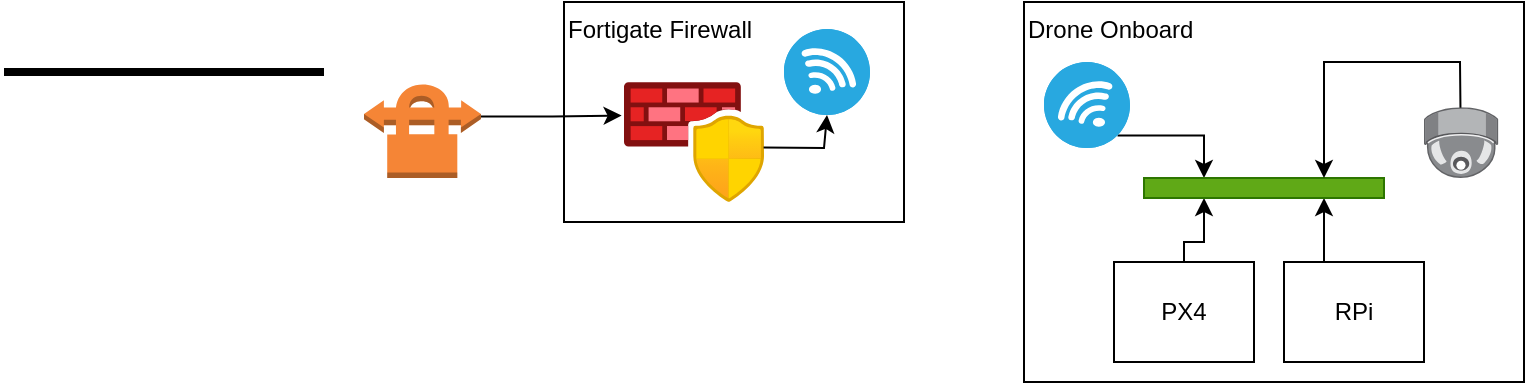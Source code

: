 <mxfile version="24.7.17">
  <diagram name="Page-1" id="CIQmJ90C-115Lp31ua7k">
    <mxGraphModel dx="946" dy="605" grid="1" gridSize="10" guides="1" tooltips="1" connect="1" arrows="1" fold="1" page="1" pageScale="1" pageWidth="850" pageHeight="1100" math="0" shadow="0">
      <root>
        <mxCell id="0" />
        <mxCell id="1" parent="0" />
        <mxCell id="EnCnA1M5K4a9lU9FgqN9-10" value="Drone Onboard" style="rounded=0;whiteSpace=wrap;html=1;verticalAlign=top;align=left;fillColor=none;" vertex="1" parent="1">
          <mxGeometry x="580" y="160" width="250" height="190" as="geometry" />
        </mxCell>
        <mxCell id="EnCnA1M5K4a9lU9FgqN9-9" value="Fortigate Firewall" style="rounded=0;whiteSpace=wrap;html=1;verticalAlign=top;align=left;fillColor=none;" vertex="1" parent="1">
          <mxGeometry x="350" y="160" width="170" height="110" as="geometry" />
        </mxCell>
        <mxCell id="EnCnA1M5K4a9lU9FgqN9-5" style="edgeStyle=orthogonalEdgeStyle;rounded=0;orthogonalLoop=1;jettySize=auto;html=1;exitX=1;exitY=0.36;exitDx=0;exitDy=0;exitPerimeter=0;entryX=-0.017;entryY=0.279;entryDx=0;entryDy=0;entryPerimeter=0;" edge="1" parent="1" source="EnCnA1M5K4a9lU9FgqN9-1" target="EnCnA1M5K4a9lU9FgqN9-4">
          <mxGeometry relative="1" as="geometry" />
        </mxCell>
        <mxCell id="EnCnA1M5K4a9lU9FgqN9-1" value="" style="outlineConnect=0;dashed=0;verticalLabelPosition=bottom;verticalAlign=top;align=center;html=1;shape=mxgraph.aws3.vpn_connection;fillColor=#F58536;gradientColor=none;" vertex="1" parent="1">
          <mxGeometry x="250" y="200" width="58.5" height="48" as="geometry" />
        </mxCell>
        <mxCell id="EnCnA1M5K4a9lU9FgqN9-3" value="" style="line;strokeWidth=4;html=1;perimeter=backbonePerimeter;points=[];outlineConnect=0;" vertex="1" parent="1">
          <mxGeometry x="70" y="190" width="160" height="10" as="geometry" />
        </mxCell>
        <mxCell id="EnCnA1M5K4a9lU9FgqN9-4" value="" style="image;aspect=fixed;html=1;points=[];align=center;fontSize=12;image=img/lib/azure2/networking/Azure_Firewall_Manager.svg;" vertex="1" parent="1">
          <mxGeometry x="380" y="200" width="70" height="60" as="geometry" />
        </mxCell>
        <mxCell id="EnCnA1M5K4a9lU9FgqN9-6" value="" style="fillColor=#28A8E0;verticalLabelPosition=bottom;sketch=0;html=1;strokeColor=#ffffff;verticalAlign=top;align=center;points=[[0.145,0.145,0],[0.5,0,0],[0.855,0.145,0],[1,0.5,0],[0.855,0.855,0],[0.5,1,0],[0.145,0.855,0],[0,0.5,0]];pointerEvents=1;shape=mxgraph.cisco_safe.compositeIcon;bgIcon=ellipse;resIcon=mxgraph.cisco_safe.capability.wireless_connection;" vertex="1" parent="1">
          <mxGeometry x="460" y="173.5" width="43" height="43" as="geometry" />
        </mxCell>
        <mxCell id="EnCnA1M5K4a9lU9FgqN9-7" value="" style="endArrow=classic;html=1;rounded=0;exitX=0.997;exitY=0.546;exitDx=0;exitDy=0;exitPerimeter=0;entryX=0.5;entryY=1;entryDx=0;entryDy=0;entryPerimeter=0;" edge="1" parent="1" source="EnCnA1M5K4a9lU9FgqN9-4" target="EnCnA1M5K4a9lU9FgqN9-6">
          <mxGeometry width="50" height="50" relative="1" as="geometry">
            <mxPoint x="480" y="290" as="sourcePoint" />
            <mxPoint x="530" y="240" as="targetPoint" />
            <Array as="points">
              <mxPoint x="480" y="233" />
            </Array>
          </mxGeometry>
        </mxCell>
        <mxCell id="EnCnA1M5K4a9lU9FgqN9-19" style="edgeStyle=orthogonalEdgeStyle;rounded=0;orthogonalLoop=1;jettySize=auto;html=1;exitX=0.145;exitY=0.855;exitDx=0;exitDy=0;exitPerimeter=0;entryX=0.25;entryY=0;entryDx=0;entryDy=0;" edge="1" parent="1" source="EnCnA1M5K4a9lU9FgqN9-8" target="EnCnA1M5K4a9lU9FgqN9-17">
          <mxGeometry relative="1" as="geometry" />
        </mxCell>
        <mxCell id="EnCnA1M5K4a9lU9FgqN9-8" value="" style="fillColor=#28A8E0;verticalLabelPosition=bottom;sketch=0;html=1;strokeColor=#ffffff;verticalAlign=top;align=center;points=[[0.145,0.145,0],[0.5,0,0],[0.855,0.145,0],[1,0.5,0],[0.855,0.855,0],[0.5,1,0],[0.145,0.855,0],[0,0.5,0]];pointerEvents=1;shape=mxgraph.cisco_safe.compositeIcon;bgIcon=ellipse;resIcon=mxgraph.cisco_safe.capability.wireless_connection;flipH=1;" vertex="1" parent="1">
          <mxGeometry x="590" y="190" width="43" height="43" as="geometry" />
        </mxCell>
        <mxCell id="EnCnA1M5K4a9lU9FgqN9-20" style="edgeStyle=orthogonalEdgeStyle;rounded=0;orthogonalLoop=1;jettySize=auto;html=1;exitX=0.5;exitY=0;exitDx=0;exitDy=0;entryX=0.25;entryY=1;entryDx=0;entryDy=0;" edge="1" parent="1" source="EnCnA1M5K4a9lU9FgqN9-13" target="EnCnA1M5K4a9lU9FgqN9-17">
          <mxGeometry relative="1" as="geometry">
            <mxPoint x="670" y="260" as="targetPoint" />
            <Array as="points">
              <mxPoint x="660" y="280" />
              <mxPoint x="670" y="280" />
            </Array>
          </mxGeometry>
        </mxCell>
        <mxCell id="EnCnA1M5K4a9lU9FgqN9-13" value="PX4" style="rounded=0;whiteSpace=wrap;html=1;" vertex="1" parent="1">
          <mxGeometry x="625" y="290" width="70" height="50" as="geometry" />
        </mxCell>
        <mxCell id="EnCnA1M5K4a9lU9FgqN9-21" style="edgeStyle=orthogonalEdgeStyle;rounded=0;orthogonalLoop=1;jettySize=auto;html=1;exitX=0.5;exitY=0;exitDx=0;exitDy=0;entryX=0.75;entryY=1;entryDx=0;entryDy=0;" edge="1" parent="1" source="EnCnA1M5K4a9lU9FgqN9-14" target="EnCnA1M5K4a9lU9FgqN9-17">
          <mxGeometry relative="1" as="geometry" />
        </mxCell>
        <mxCell id="EnCnA1M5K4a9lU9FgqN9-14" value="RPi" style="rounded=0;whiteSpace=wrap;html=1;" vertex="1" parent="1">
          <mxGeometry x="710" y="290" width="70" height="50" as="geometry" />
        </mxCell>
        <mxCell id="EnCnA1M5K4a9lU9FgqN9-17" value="" style="rounded=0;whiteSpace=wrap;html=1;fillColor=#60a917;fontColor=#ffffff;strokeColor=#2D7600;" vertex="1" parent="1">
          <mxGeometry x="640" y="248" width="120" height="10" as="geometry" />
        </mxCell>
        <mxCell id="EnCnA1M5K4a9lU9FgqN9-22" value="" style="image;points=[];aspect=fixed;html=1;align=center;shadow=0;dashed=0;image=img/lib/allied_telesis/security/Surveillance_Camera_Ceiling.svg;" vertex="1" parent="1">
          <mxGeometry x="780" y="212.6" width="37.2" height="35.4" as="geometry" />
        </mxCell>
        <mxCell id="EnCnA1M5K4a9lU9FgqN9-24" value="" style="endArrow=classic;html=1;rounded=0;exitX=0.49;exitY=0.008;exitDx=0;exitDy=0;exitPerimeter=0;entryX=0.75;entryY=0;entryDx=0;entryDy=0;" edge="1" parent="1" source="EnCnA1M5K4a9lU9FgqN9-22" target="EnCnA1M5K4a9lU9FgqN9-17">
          <mxGeometry width="50" height="50" relative="1" as="geometry">
            <mxPoint x="580" y="320" as="sourcePoint" />
            <mxPoint x="630" y="270" as="targetPoint" />
            <Array as="points">
              <mxPoint x="798" y="190" />
              <mxPoint x="730" y="190" />
            </Array>
          </mxGeometry>
        </mxCell>
      </root>
    </mxGraphModel>
  </diagram>
</mxfile>
